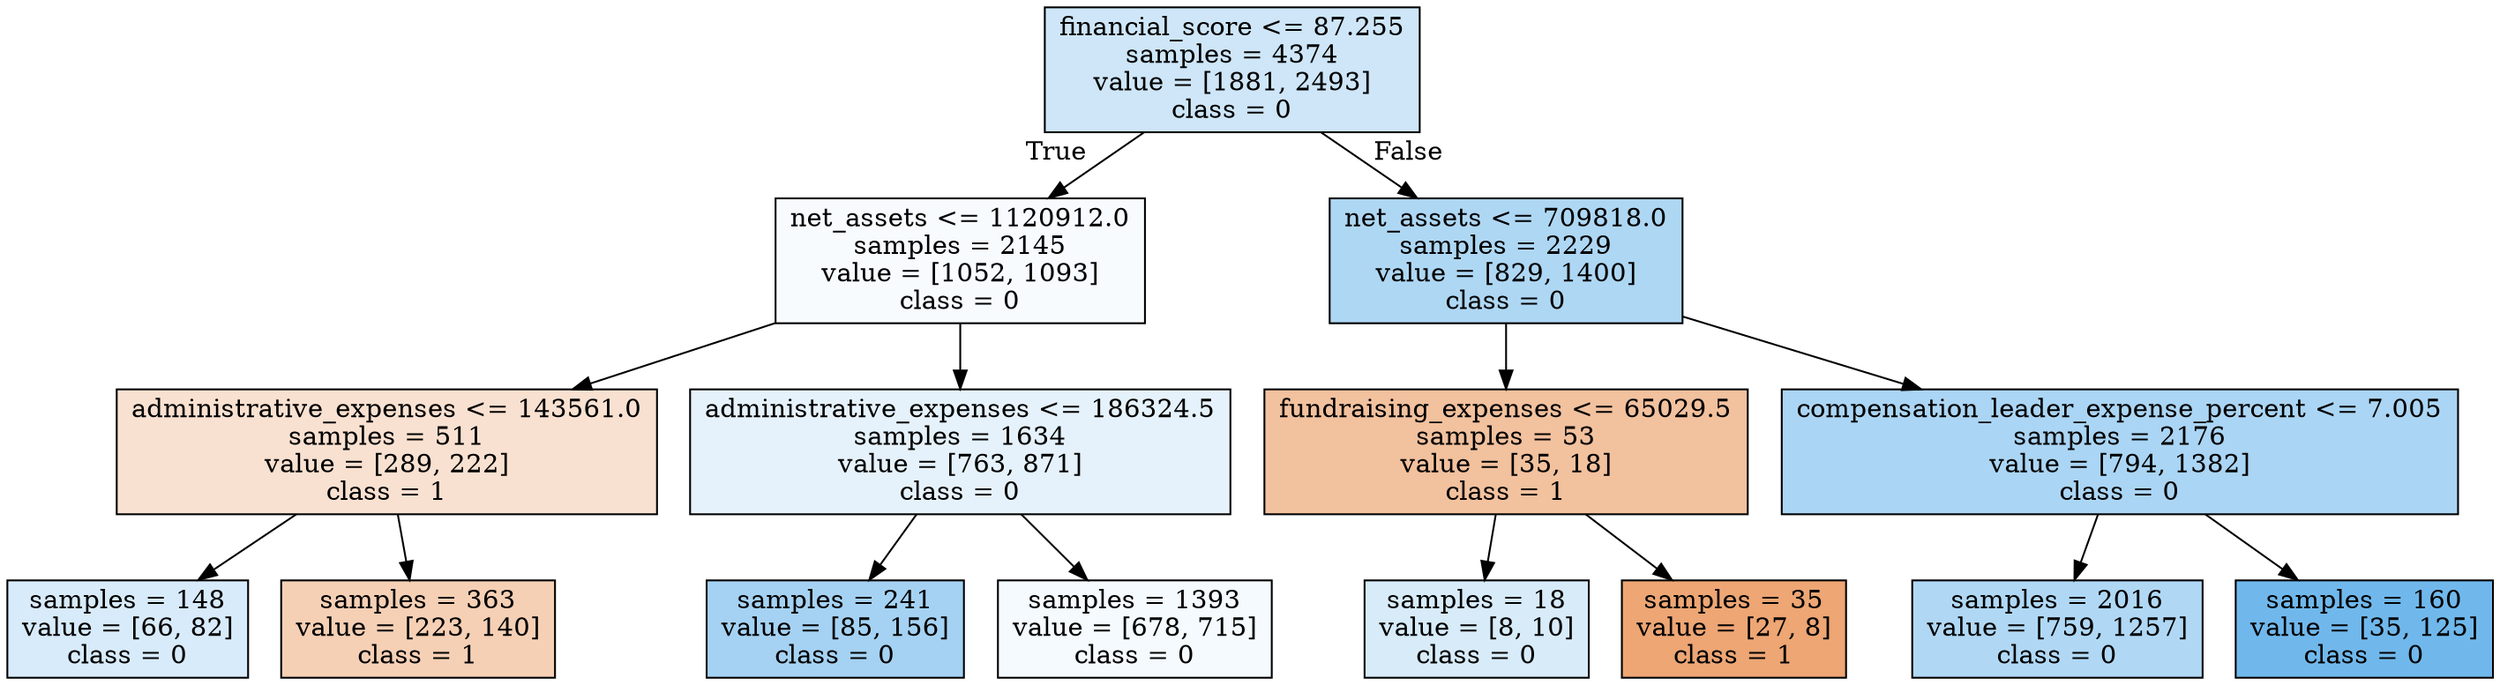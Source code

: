 digraph Tree {
node [shape=box, style="filled", color="black"] ;
0 [label="financial_score <= 87.255\nsamples = 4374\nvalue = [1881, 2493]\nclass = 0", fillcolor="#399de53f"] ;
1 [label="net_assets <= 1120912.0\nsamples = 2145\nvalue = [1052, 1093]\nclass = 0", fillcolor="#399de50a"] ;
0 -> 1 [labeldistance=2.5, labelangle=45, headlabel="True"] ;
2 [label="administrative_expenses <= 143561.0\nsamples = 511\nvalue = [289, 222]\nclass = 1", fillcolor="#e581393b"] ;
1 -> 2 ;
3 [label="samples = 148\nvalue = [66, 82]\nclass = 0", fillcolor="#399de532"] ;
2 -> 3 ;
4 [label="samples = 363\nvalue = [223, 140]\nclass = 1", fillcolor="#e581395f"] ;
2 -> 4 ;
5 [label="administrative_expenses <= 186324.5\nsamples = 1634\nvalue = [763, 871]\nclass = 0", fillcolor="#399de520"] ;
1 -> 5 ;
6 [label="samples = 241\nvalue = [85, 156]\nclass = 0", fillcolor="#399de574"] ;
5 -> 6 ;
7 [label="samples = 1393\nvalue = [678, 715]\nclass = 0", fillcolor="#399de50d"] ;
5 -> 7 ;
8 [label="net_assets <= 709818.0\nsamples = 2229\nvalue = [829, 1400]\nclass = 0", fillcolor="#399de568"] ;
0 -> 8 [labeldistance=2.5, labelangle=-45, headlabel="False"] ;
9 [label="fundraising_expenses <= 65029.5\nsamples = 53\nvalue = [35, 18]\nclass = 1", fillcolor="#e581397c"] ;
8 -> 9 ;
10 [label="samples = 18\nvalue = [8, 10]\nclass = 0", fillcolor="#399de533"] ;
9 -> 10 ;
11 [label="samples = 35\nvalue = [27, 8]\nclass = 1", fillcolor="#e58139b3"] ;
9 -> 11 ;
12 [label="compensation_leader_expense_percent <= 7.005\nsamples = 2176\nvalue = [794, 1382]\nclass = 0", fillcolor="#399de56c"] ;
8 -> 12 ;
13 [label="samples = 2016\nvalue = [759, 1257]\nclass = 0", fillcolor="#399de565"] ;
12 -> 13 ;
14 [label="samples = 160\nvalue = [35, 125]\nclass = 0", fillcolor="#399de5b8"] ;
12 -> 14 ;
}
